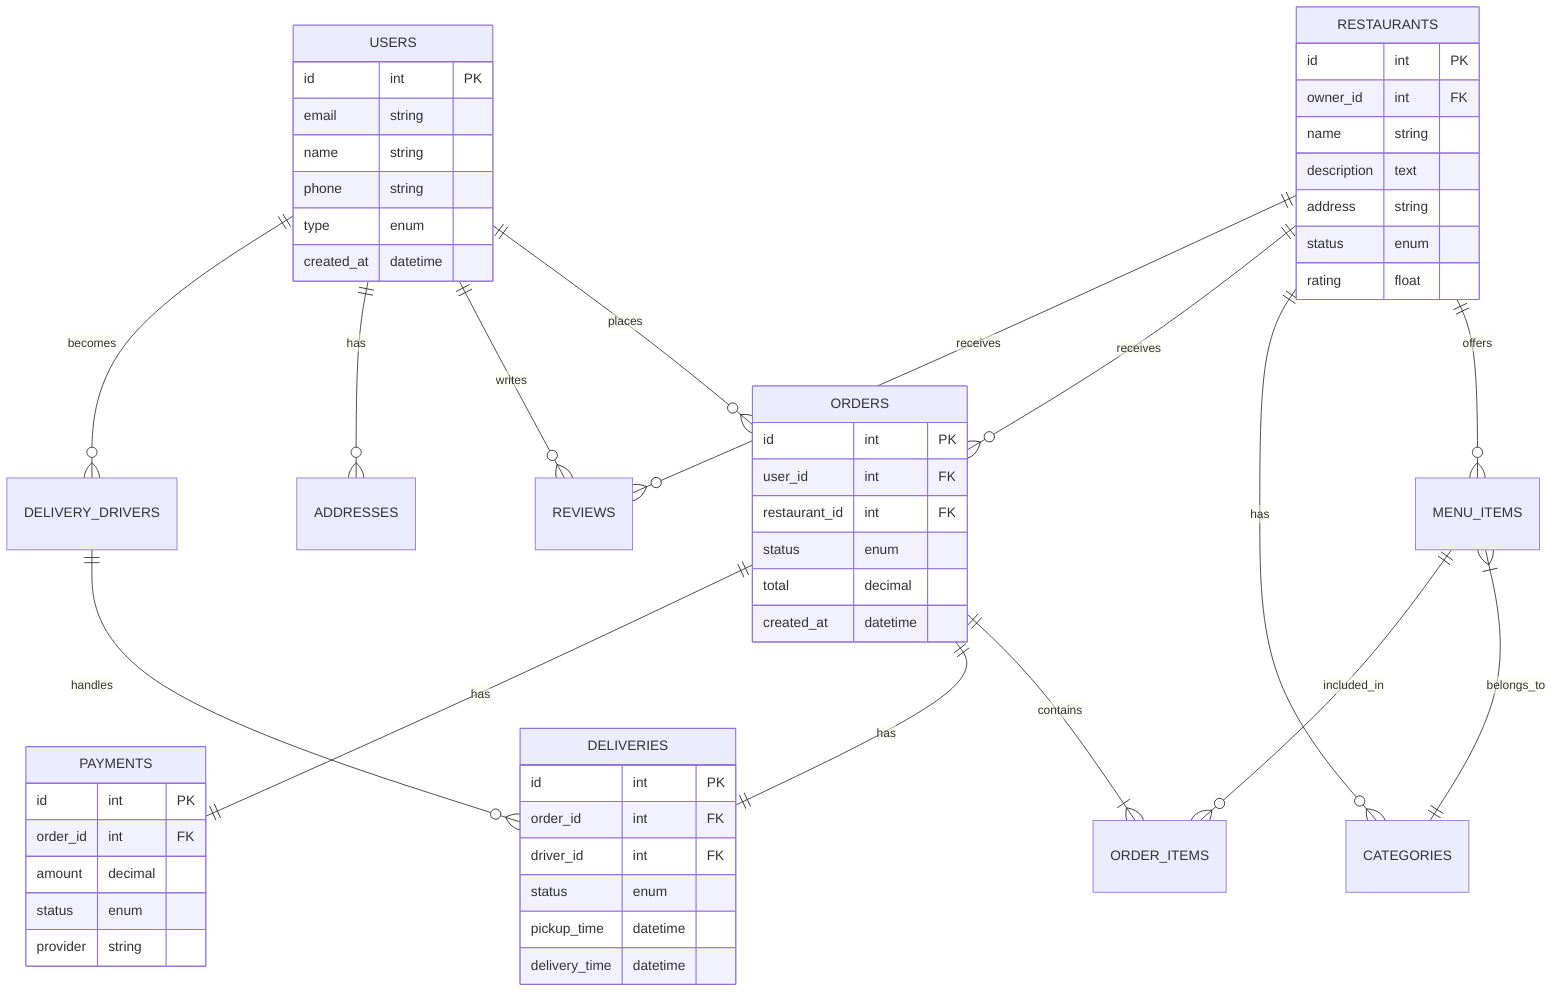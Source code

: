 erDiagram
    USERS ||--o{ ORDERS : places
    USERS ||--o{ REVIEWS : writes
    USERS ||--o{ ADDRESSES : has
    USERS ||--o{ DELIVERY_DRIVERS : becomes

    RESTAURANTS ||--o{ MENU_ITEMS : offers
    RESTAURANTS ||--o{ CATEGORIES : has
    RESTAURANTS ||--o{ ORDERS : receives
    RESTAURANTS ||--o{ REVIEWS : receives

    ORDERS ||--|{ ORDER_ITEMS : contains
    ORDERS ||--|| DELIVERIES : has
    ORDERS ||--|| PAYMENTS : has

    MENU_ITEMS }|--|| CATEGORIES : belongs_to
    MENU_ITEMS ||--o{ ORDER_ITEMS : included_in

    DELIVERY_DRIVERS ||--o{ DELIVERIES : handles

    USERS {
        id int PK
        email string
        name string
        phone string
        type enum
        created_at datetime
    }

    RESTAURANTS {
        id int PK
        owner_id int FK
        name string
        description text
        address string
        status enum
        rating float
    }

    ORDERS {
        id int PK
        user_id int FK
        restaurant_id int FK
        status enum
        total decimal
        created_at datetime
    }

    DELIVERIES {
        id int PK
        order_id int FK
        driver_id int FK
        status enum
        pickup_time datetime
        delivery_time datetime
    }

    PAYMENTS {
        id int PK
        order_id int FK
        amount decimal
        status enum
        provider string
    }
